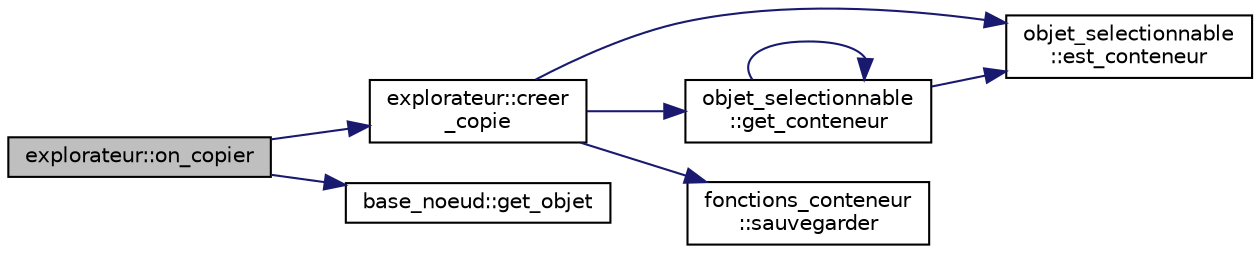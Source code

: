 digraph "explorateur::on_copier"
{
  edge [fontname="Helvetica",fontsize="10",labelfontname="Helvetica",labelfontsize="10"];
  node [fontname="Helvetica",fontsize="10",shape=record];
  rankdir="LR";
  Node815 [label="explorateur::on_copier",height=0.2,width=0.4,color="black", fillcolor="grey75", style="filled", fontcolor="black"];
  Node815 -> Node816 [color="midnightblue",fontsize="10",style="solid",fontname="Helvetica"];
  Node816 [label="explorateur::creer\l_copie",height=0.2,width=0.4,color="black", fillcolor="white", style="filled",URL="$classexplorateur.html#a3826d13d8738c168bc558eb31da80c27"];
  Node816 -> Node817 [color="midnightblue",fontsize="10",style="solid",fontname="Helvetica"];
  Node817 [label="objet_selectionnable\l::est_conteneur",height=0.2,width=0.4,color="black", fillcolor="white", style="filled",URL="$classobjet__selectionnable.html#a2c6b5b342b5f3a9f48893f793f935e0f"];
  Node816 -> Node818 [color="midnightblue",fontsize="10",style="solid",fontname="Helvetica"];
  Node818 [label="objet_selectionnable\l::get_conteneur",height=0.2,width=0.4,color="black", fillcolor="white", style="filled",URL="$classobjet__selectionnable.html#ab809d020155b7fec48ff3adbe15c9b65"];
  Node818 -> Node817 [color="midnightblue",fontsize="10",style="solid",fontname="Helvetica"];
  Node818 -> Node818 [color="midnightblue",fontsize="10",style="solid",fontname="Helvetica"];
  Node816 -> Node819 [color="midnightblue",fontsize="10",style="solid",fontname="Helvetica"];
  Node819 [label="fonctions_conteneur\l::sauvegarder",height=0.2,width=0.4,color="black", fillcolor="white", style="filled",URL="$classfonctions__conteneur.html#a45ec80993babd844410c429794357871"];
  Node815 -> Node820 [color="midnightblue",fontsize="10",style="solid",fontname="Helvetica"];
  Node820 [label="base_noeud::get_objet",height=0.2,width=0.4,color="black", fillcolor="white", style="filled",URL="$classbase__noeud.html#a762c999077b247ebf1d8c6dd83313ffd"];
}
